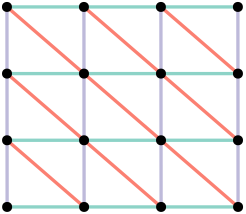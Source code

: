 <?xml version="1.0"?>
<!DOCTYPE ipe SYSTEM "ipe.dtd">
<ipe version="70218" creator="Ipe 7.2.18">
<info created="D:20201026074129" modified="D:20201026133008"/>
<ipestyle name="basic">
<symbol name="arrow/arc(spx)">
<path stroke="sym-stroke" fill="sym-stroke" pen="sym-pen">
0 0 m
-1 0.333 l
-1 -0.333 l
h
</path>
</symbol>
<symbol name="arrow/farc(spx)">
<path stroke="sym-stroke" fill="white" pen="sym-pen">
0 0 m
-1 0.333 l
-1 -0.333 l
h
</path>
</symbol>
<symbol name="arrow/ptarc(spx)">
<path stroke="sym-stroke" fill="sym-stroke" pen="sym-pen">
0 0 m
-1 0.333 l
-0.8 0 l
-1 -0.333 l
h
</path>
</symbol>
<symbol name="arrow/fptarc(spx)">
<path stroke="sym-stroke" fill="white" pen="sym-pen">
0 0 m
-1 0.333 l
-0.8 0 l
-1 -0.333 l
h
</path>
</symbol>
<symbol name="mark/circle(sx)" transformations="translations">
<path fill="sym-stroke">
0.6 0 0 0.6 0 0 e
0.4 0 0 0.4 0 0 e
</path>
</symbol>
<symbol name="mark/disk(sx)" transformations="translations">
<path fill="sym-stroke">
0.6 0 0 0.6 0 0 e
</path>
</symbol>
<symbol name="mark/fdisk(sfx)" transformations="translations">
<group>
<path fill="sym-fill">
0.5 0 0 0.5 0 0 e
</path>
<path fill="sym-stroke" fillrule="eofill">
0.6 0 0 0.6 0 0 e
0.4 0 0 0.4 0 0 e
</path>
</group>
</symbol>
<symbol name="mark/box(sx)" transformations="translations">
<path fill="sym-stroke" fillrule="eofill">
-0.6 -0.6 m
0.6 -0.6 l
0.6 0.6 l
-0.6 0.6 l
h
-0.4 -0.4 m
0.4 -0.4 l
0.4 0.4 l
-0.4 0.4 l
h
</path>
</symbol>
<symbol name="mark/square(sx)" transformations="translations">
<path fill="sym-stroke">
-0.6 -0.6 m
0.6 -0.6 l
0.6 0.6 l
-0.6 0.6 l
h
</path>
</symbol>
<symbol name="mark/fsquare(sfx)" transformations="translations">
<group>
<path fill="sym-fill">
-0.5 -0.5 m
0.5 -0.5 l
0.5 0.5 l
-0.5 0.5 l
h
</path>
<path fill="sym-stroke" fillrule="eofill">
-0.6 -0.6 m
0.6 -0.6 l
0.6 0.6 l
-0.6 0.6 l
h
-0.4 -0.4 m
0.4 -0.4 l
0.4 0.4 l
-0.4 0.4 l
h
</path>
</group>
</symbol>
<symbol name="mark/cross(sx)" transformations="translations">
<group>
<path fill="sym-stroke">
-0.43 -0.57 m
0.57 0.43 l
0.43 0.57 l
-0.57 -0.43 l
h
</path>
<path fill="sym-stroke">
-0.43 0.57 m
0.57 -0.43 l
0.43 -0.57 l
-0.57 0.43 l
h
</path>
</group>
</symbol>
<symbol name="arrow/fnormal(spx)">
<path stroke="sym-stroke" fill="white" pen="sym-pen">
0 0 m
-1 0.333 l
-1 -0.333 l
h
</path>
</symbol>
<symbol name="arrow/pointed(spx)">
<path stroke="sym-stroke" fill="sym-stroke" pen="sym-pen">
0 0 m
-1 0.333 l
-0.8 0 l
-1 -0.333 l
h
</path>
</symbol>
<symbol name="arrow/fpointed(spx)">
<path stroke="sym-stroke" fill="white" pen="sym-pen">
0 0 m
-1 0.333 l
-0.8 0 l
-1 -0.333 l
h
</path>
</symbol>
<symbol name="arrow/linear(spx)">
<path stroke="sym-stroke" pen="sym-pen">
-1 0.333 m
0 0 l
-1 -0.333 l
</path>
</symbol>
<symbol name="arrow/fdouble(spx)">
<path stroke="sym-stroke" fill="white" pen="sym-pen">
0 0 m
-1 0.333 l
-1 -0.333 l
h
-1 0 m
-2 0.333 l
-2 -0.333 l
h
</path>
</symbol>
<symbol name="arrow/double(spx)">
<path stroke="sym-stroke" fill="sym-stroke" pen="sym-pen">
0 0 m
-1 0.333 l
-1 -0.333 l
h
-1 0 m
-2 0.333 l
-2 -0.333 l
h
</path>
</symbol>
<symbol name="arrow/mid-normal(spx)">
<path stroke="sym-stroke" fill="sym-stroke" pen="sym-pen">
0.5 0 m
-0.5 0.333 l
-0.5 -0.333 l
h
</path>
</symbol>
<symbol name="arrow/mid-fnormal(spx)">
<path stroke="sym-stroke" fill="white" pen="sym-pen">
0.5 0 m
-0.5 0.333 l
-0.5 -0.333 l
h
</path>
</symbol>
<symbol name="arrow/mid-pointed(spx)">
<path stroke="sym-stroke" fill="sym-stroke" pen="sym-pen">
0.5 0 m
-0.5 0.333 l
-0.3 0 l
-0.5 -0.333 l
h
</path>
</symbol>
<symbol name="arrow/mid-fpointed(spx)">
<path stroke="sym-stroke" fill="white" pen="sym-pen">
0.5 0 m
-0.5 0.333 l
-0.3 0 l
-0.5 -0.333 l
h
</path>
</symbol>
<symbol name="arrow/mid-double(spx)">
<path stroke="sym-stroke" fill="sym-stroke" pen="sym-pen">
1 0 m
0 0.333 l
0 -0.333 l
h
0 0 m
-1 0.333 l
-1 -0.333 l
h
</path>
</symbol>
<symbol name="arrow/mid-fdouble(spx)">
<path stroke="sym-stroke" fill="white" pen="sym-pen">
1 0 m
0 0.333 l
0 -0.333 l
h
0 0 m
-1 0.333 l
-1 -0.333 l
h
</path>
</symbol>
<pen name="heavier" value="0.8"/>
<pen name="fat" value="1.2"/>
<pen name="ultrafat" value="2"/>
<symbolsize name="large" value="5"/>
<symbolsize name="small" value="2"/>
<symbolsize name="tiny" value="1.1"/>
<arrowsize name="large" value="10"/>
<arrowsize name="small" value="5"/>
<arrowsize name="tiny" value="3"/>
<color name="red" value="1 0 0"/>
<color name="blue" value="0 0 1"/>
<color name="green" value="0 1 0"/>
<color name="yellow" value="1 1 0"/>
<color name="orange" value="1 0.647 0"/>
<color name="gold" value="1 0.843 0"/>
<color name="purple" value="0.627 0.125 0.941"/>
<color name="gray" value="0.745"/>
<color name="brown" value="0.647 0.165 0.165"/>
<color name="navy" value="0 0 0.502"/>
<color name="pink" value="1 0.753 0.796"/>
<color name="seagreen" value="0.18 0.545 0.341"/>
<color name="turquoise" value="0.251 0.878 0.816"/>
<color name="violet" value="0.933 0.51 0.933"/>
<color name="darkblue" value="0 0 0.545"/>
<color name="darkcyan" value="0 0.545 0.545"/>
<color name="darkgray" value="0.663"/>
<color name="darkgreen" value="0 0.392 0"/>
<color name="darkmagenta" value="0.545 0 0.545"/>
<color name="darkorange" value="1 0.549 0"/>
<color name="darkred" value="0.545 0 0"/>
<color name="lightblue" value="0.678 0.847 0.902"/>
<color name="lightcyan" value="0.878 1 1"/>
<color name="lightgray" value="0.827"/>
<color name="lightgreen" value="0.565 0.933 0.565"/>
<color name="lightyellow" value="1 1 0.878"/>
<dashstyle name="dotted" value="[1 3] 0"/>
<dashstyle name="dashed" value="[4] 0"/>
<dashstyle name="dash dotted" value="[4 2 1 2] 0"/>
<dashstyle name="dash dot dotted" value="[4 2 1 2 1 2] 0"/>
<textsize name="large" value="\large"/>
<textsize name="small" value="\small"/>
<textsize name="tiny" value="\tiny"/>
<textsize name="Large" value="\Large"/>
<textsize name="LARGE" value="\LARGE"/>
<textsize name="huge" value="\huge"/>
<textsize name="Huge" value="\Huge"/>
<textsize name="footnote" value="\footnotesize"/>
<textstyle name="center" begin="\begin{center}" end="\end{center}"/>
<textstyle name="itemize" begin="\begin{itemize}" end="\end{itemize}"/>
<textstyle name="item" begin="\begin{itemize}\item{}" end="\end{itemize}"/>
<gridsize name="4 pts" value="4"/>
<gridsize name="8 pts (~3 mm)" value="8"/>
<gridsize name="16 pts (~6 mm)" value="16"/>
<gridsize name="32 pts (~12 mm)" value="32"/>
<gridsize name="10 pts (~3.5 mm)" value="10"/>
<gridsize name="20 pts (~7 mm)" value="20"/>
<gridsize name="14 pts (~5 mm)" value="14"/>
<gridsize name="28 pts (~10 mm)" value="28"/>
<gridsize name="56 pts (~20 mm)" value="56"/>
<anglesize name="90 deg" value="90"/>
<anglesize name="60 deg" value="60"/>
<anglesize name="45 deg" value="45"/>
<anglesize name="30 deg" value="30"/>
<anglesize name="22.5 deg" value="22.5"/>
<opacity name="10%" value="0.1"/>
<opacity name="30%" value="0.3"/>
<opacity name="50%" value="0.5"/>
<opacity name="75%" value="0.75"/>
<tiling name="falling" angle="-60" step="4" width="1"/>
<tiling name="rising" angle="30" step="4" width="1"/>
</ipestyle>
<ipestyle name="brew">
<pen name="fattyfatfat" value="4"/>
<color name="aliceblue" value="0.941 0.973 1"/>
<color name="brew1" value="0.552 0.827 0.78"/>
<color name="brew2" value="1 1 0.701"/>
<color name="brew3" value="0.745 0.729 0.854"/>
<color name="brew4" value="0.984 0.501 0.447"/>
<color name="brew5" value="0.501 0.694 0.827"/>
<color name="brew6" value="0.992 0.705 0.384"/>
<color name="brew7" value="0.701 0.87 0.411"/>
<color name="brew8" value="0.988 0.803 0.898"/>
</ipestyle>
<page>
<layer name="hex-board"/>
<layer name="Q"/>
<view layers="Q" active="Q"/>
<path layer="hex-board" matrix="0.576875 0.5 -1.00082 0.866025 720.848 -154.08" stroke="lightgray">
272 640 m
264 653.856 l
248 653.856 l
240 640 l
248 626.144 l
264 626.144 l
h
</path>
<path matrix="0.576875 0.5 -1.00082 0.866025 720.826 -130.081" stroke="lightgray">
272 640 m
264 653.856 l
248 653.856 l
240 640 l
248 626.144 l
264 626.144 l
h
</path>
<path matrix="0.576875 0.5 -1.00082 0.866025 720.804 -106.081" stroke="lightgray">
272 640 m
264 653.856 l
248 653.856 l
240 640 l
248 626.144 l
264 626.144 l
h
</path>
<path matrix="0.576875 0.5 -1.00082 0.866025 720.782 -82.0818" stroke="lightgray">
272 640 m
264 653.856 l
248 653.856 l
240 640 l
248 626.144 l
264 626.144 l
h
</path>
<path matrix="0.576875 0.5 -1.00082 0.866025 665.423 -154.08" stroke="lightgray">
272 640 m
264 653.856 l
248 653.856 l
240 640 l
248 626.144 l
264 626.144 l
h
</path>
<path matrix="0.576875 0.5 -1.00082 0.866025 665.401 -130.081" stroke="lightgray">
272 640 m
264 653.856 l
248 653.856 l
240 640 l
248 626.144 l
264 626.144 l
h
</path>
<path matrix="0.576875 0.5 -1.00082 0.866025 665.379 -106.081" stroke="lightgray">
272 640 m
264 653.856 l
248 653.856 l
240 640 l
248 626.144 l
264 626.144 l
h
</path>
<path matrix="0.576875 0.5 -1.00082 0.866025 665.357 -82.082" stroke="lightgray">
272 640 m
264 653.856 l
248 653.856 l
240 640 l
248 626.144 l
264 626.144 l
h
</path>
<path matrix="0.576875 0.5 -1.00082 0.866025 693.136 -154.08" stroke="lightgray">
272 640 m
264 653.856 l
248 653.856 l
240 640 l
248 626.144 l
264 626.144 l
h
</path>
<path matrix="0.576875 0.5 -1.00082 0.866025 693.114 -130.081" stroke="lightgray">
272 640 m
264 653.856 l
248 653.856 l
240 640 l
248 626.144 l
264 626.144 l
h
</path>
<path matrix="0.576875 0.5 -1.00082 0.866025 693.092 -106.081" stroke="lightgray">
272 640 m
264 653.856 l
248 653.856 l
240 640 l
248 626.144 l
264 626.144 l
h
</path>
<path matrix="0.576875 0.5 -1.00082 0.866025 693.07 -82.0821" stroke="lightgray">
272 640 m
264 653.856 l
248 653.856 l
240 640 l
248 626.144 l
264 626.144 l
h
</path>
<path matrix="0.576875 0.5 -1.00082 0.866025 748.56 -154.079" stroke="lightgray">
272 640 m
264 653.856 l
248 653.856 l
240 640 l
248 626.144 l
264 626.144 l
h
</path>
<path matrix="0.576875 0.5 -1.00082 0.866025 748.539 -130.08" stroke="lightgray">
272 640 m
264 653.856 l
248 653.856 l
240 640 l
248 626.144 l
264 626.144 l
h
</path>
<path matrix="0.576875 0.5 -1.00082 0.866025 748.516 -106.08" stroke="lightgray">
272 640 m
264 653.856 l
248 653.856 l
240 640 l
248 626.144 l
264 626.144 l
h
</path>
<path matrix="0.576875 0.5 -1.00082 0.866025 748.495 -82.0814" stroke="lightgray">
272 640 m
264 653.856 l
248 653.856 l
240 640 l
248 626.144 l
264 626.144 l
h
</path>
<path layer="Q" matrix="1 0 -0.578301 1 296.192 0" stroke="brew1" pen="fat">
181.829 528.175 m
209.542 528.175 l
</path>
<path matrix="1 0 -0.578301 1 296.192 0" stroke="brew3" pen="fat">
181.829 528.175 m
195.686 552.175 l
</path>
<path matrix="1 0 -0.578301 1 296.192 0" stroke="brew1" pen="fat">
195.686 552.175 m
223.399 552.174 l
</path>
<path matrix="1 0 -0.578301 1 296.192 0" stroke="brew3" pen="fat">
223.399 552.174 m
209.542 528.175 l
</path>
<path matrix="1 0 -0.578301 1 296.192 0" stroke="brew3" pen="fat">
195.686 552.175 m
209.543 576.174 l
</path>
<path matrix="1 0 -0.578301 1 296.192 0" stroke="brew1" pen="fat">
209.543 576.174 m
237.256 576.174 l
</path>
<path matrix="1 0 -0.578301 1 296.192 0" stroke="brew3" pen="fat">
237.256 576.174 m
223.399 552.174 l
</path>
<path matrix="1 0 -0.578301 1 296.192 0" stroke="brew3" pen="fat">
209.543 576.174 m
223.4 600.174 l
</path>
<path matrix="1 0 -0.578301 1 296.192 0" stroke="brew1" pen="fat">
223.4 600.174 m
251.113 600.173 l
</path>
<path matrix="1 0 -0.578301 1 296.192 0" stroke="brew3" pen="fat">
251.113 600.173 m
237.256 576.174 l
</path>
<path matrix="1 0 -0.578301 1 296.192 0" stroke="brew1" pen="fat">
251.113 600.173 m
278.826 600.174 l
</path>
<path matrix="1 0 -0.578301 1 296.192 0" stroke="brew3" pen="fat">
278.826 600.174 m
264.969 576.174 l
</path>
<path matrix="1 0 -0.578301 1 296.192 0" stroke="brew1" pen="fat">
264.969 576.174 m
237.256 576.174 l
</path>
<path matrix="1 0 -0.578301 1 296.192 0" stroke="brew4" pen="fat">
209.543 576.174 m
223.399 552.174 l
</path>
<path matrix="1 0 -0.578301 1 296.192 0" stroke="brew4" pen="fat">
195.686 552.175 m
209.542 528.175 l
</path>
<path matrix="1 0 -0.578301 1 296.192 0" stroke="brew4" pen="fat">
223.4 600.174 m
237.256 576.174 l
</path>
<path matrix="1 0 -0.578301 1 296.192 0" stroke="brew4" pen="fat">
251.113 600.173 m
264.969 576.174 l
</path>
<path matrix="1 0 -0.578301 1 296.192 0" stroke="brew1" pen="fat">
223.399 552.174 m
251.112 552.175 l
</path>
<path matrix="1 0 -0.578301 1 296.192 0" stroke="brew3" pen="fat">
251.112 552.175 m
264.969 576.174 l
</path>
<path matrix="1 0 -0.578301 1 296.192 0" stroke="brew4" pen="fat">
237.256 576.174 m
251.112 552.175 l
</path>
<path matrix="1 0 -0.578301 1 296.192 0" stroke="brew4" pen="fat">
223.399 552.174 m
237.255 528.175 l
</path>
<path matrix="1 0 -0.578301 1 296.192 0" stroke="brew1" pen="fat">
209.542 528.175 m
237.255 528.175 l
</path>
<path matrix="1 0 -0.578301 1 296.192 0" stroke="brew3" pen="fat">
237.255 528.175 m
251.112 552.175 l
</path>
<path matrix="1 0 -0.578301 1 296.192 0" stroke="brew1" pen="fat">
278.826 600.174 m
306.538 600.174 l
</path>
<path matrix="1 0 -0.578301 1 296.192 0" stroke="brew1" pen="fat">
264.969 576.174 m
292.681 576.175 l
</path>
<path matrix="1 0 -0.578301 1 296.192 0" stroke="brew1" pen="fat">
251.112 552.175 m
278.824 552.175 l
</path>
<path matrix="1 0 -0.578301 1 296.192 0" stroke="brew1" pen="fat">
237.255 528.175 m
264.967 528.176 l
</path>
<path matrix="1 0 -0.578301 1 296.192 0" stroke="brew4" pen="fat">
251.112 552.175 m
264.967 528.176 l
</path>
<path matrix="1 0 -0.578301 1 296.192 0" stroke="brew4" pen="fat">
264.969 576.174 m
278.824 552.175 l
</path>
<path matrix="1 0 -0.578301 1 296.192 0" stroke="brew4" pen="fat">
278.826 600.174 m
292.681 576.175 l
</path>
<path matrix="1 0 -0.578301 1 296.192 0" stroke="brew3" pen="fat">
264.967 528.176 m
278.824 552.175 l
</path>
<path matrix="1 0 -0.578301 1 296.192 0" stroke="brew3" pen="fat">
278.824 552.175 m
292.681 576.175 l
</path>
<path matrix="1 0 -0.578301 1 296.192 0" stroke="brew3" pen="fat">
292.681 576.175 m
306.538 600.174 l
</path>
<use matrix="1 0 -0.578301 1 252.27 -77.1568" name="mark/disk(sx)" pos="325.796 605.332" size="normal" stroke="black"/>
<use matrix="1 0 -0.578301 1 252.248 -53.1573" name="mark/disk(sx)" pos="325.796 605.332" size="normal" stroke="black"/>
<use matrix="1 0 -0.578301 1 252.226 -29.1578" name="mark/disk(sx)" pos="325.796 605.332" size="normal" stroke="black"/>
<use matrix="1 0 -0.578301 1 252.204 -5.15825" name="mark/disk(sx)" pos="325.796 605.332" size="normal" stroke="black"/>
<use matrix="1 0 -0.578301 1 196.845 -77.157" name="mark/disk(sx)" pos="325.796 605.332" size="normal" stroke="black"/>
<use matrix="1 0 -0.578301 1 196.823 -53.1575" name="mark/disk(sx)" pos="325.796 605.332" size="normal" stroke="black"/>
<use matrix="1 0 -0.578301 1 196.801 -29.158" name="mark/disk(sx)" pos="325.796 605.332" size="normal" stroke="black"/>
<use matrix="1 0 -0.578301 1 196.779 -5.15848" name="mark/disk(sx)" pos="325.796 605.332" size="normal" stroke="black"/>
<use matrix="1 0 -0.578301 1 224.558 -77.1571" name="mark/disk(sx)" pos="325.796 605.332" size="normal" stroke="black"/>
<use matrix="1 0 -0.578301 1 224.536 -53.1576" name="mark/disk(sx)" pos="325.796 605.332" size="normal" stroke="black"/>
<use matrix="1 0 -0.578301 1 224.514 -29.1581" name="mark/disk(sx)" pos="325.796 605.332" size="normal" stroke="black"/>
<use matrix="1 0 -0.578301 1 224.492 -5.1586" name="mark/disk(sx)" pos="325.796 605.332" size="normal" stroke="black"/>
<use matrix="1 0 -0.578301 1 279.983 -77.1564" name="mark/disk(sx)" pos="325.796 605.332" size="normal" stroke="black"/>
<use matrix="1 0 -0.578301 1 279.961 -53.1569" name="mark/disk(sx)" pos="325.796 605.332" size="normal" stroke="black"/>
<use matrix="1 0 -0.578301 1 279.939 -29.1574" name="mark/disk(sx)" pos="325.796 605.332" size="normal" stroke="black"/>
<use matrix="1 0 -0.578301 1 279.917 -5.15789" name="mark/disk(sx)" pos="325.796 605.332" size="normal" stroke="black"/>
</page>
</ipe>
